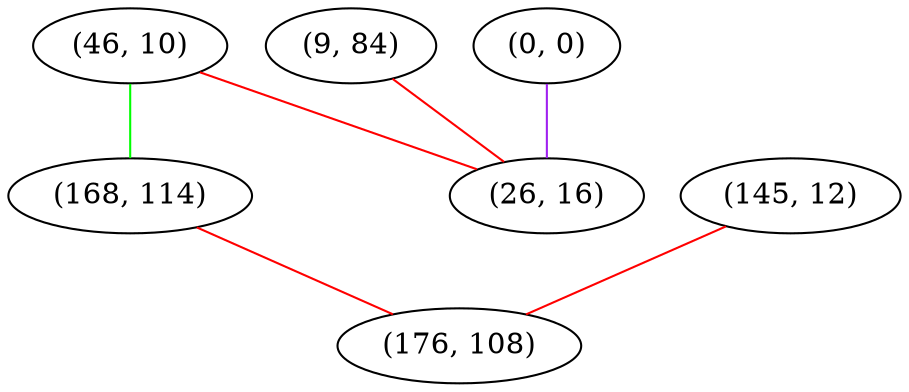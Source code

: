 graph "" {
"(46, 10)";
"(9, 84)";
"(0, 0)";
"(168, 114)";
"(145, 12)";
"(26, 16)";
"(176, 108)";
"(46, 10)" -- "(26, 16)"  [color=red, key=0, weight=1];
"(46, 10)" -- "(168, 114)"  [color=green, key=0, weight=2];
"(9, 84)" -- "(26, 16)"  [color=red, key=0, weight=1];
"(0, 0)" -- "(26, 16)"  [color=purple, key=0, weight=4];
"(168, 114)" -- "(176, 108)"  [color=red, key=0, weight=1];
"(145, 12)" -- "(176, 108)"  [color=red, key=0, weight=1];
}
